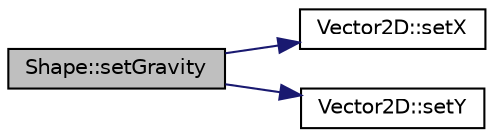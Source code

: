 digraph "Shape::setGravity"
{
 // LATEX_PDF_SIZE
  edge [fontname="Helvetica",fontsize="10",labelfontname="Helvetica",labelfontsize="10"];
  node [fontname="Helvetica",fontsize="10",shape=record];
  rankdir="LR";
  Node1 [label="Shape::setGravity",height=0.2,width=0.4,color="black", fillcolor="grey75", style="filled", fontcolor="black",tooltip=" "];
  Node1 -> Node2 [color="midnightblue",fontsize="10",style="solid",fontname="Helvetica"];
  Node2 [label="Vector2D::setX",height=0.2,width=0.4,color="black", fillcolor="white", style="filled",URL="$class_vector2_d.html#ab380d87ba1e6fc771c1b3603afd5b8a9",tooltip=" "];
  Node1 -> Node3 [color="midnightblue",fontsize="10",style="solid",fontname="Helvetica"];
  Node3 [label="Vector2D::setY",height=0.2,width=0.4,color="black", fillcolor="white", style="filled",URL="$class_vector2_d.html#af5f104f5620c476a707c8a1916327471",tooltip=" "];
}
